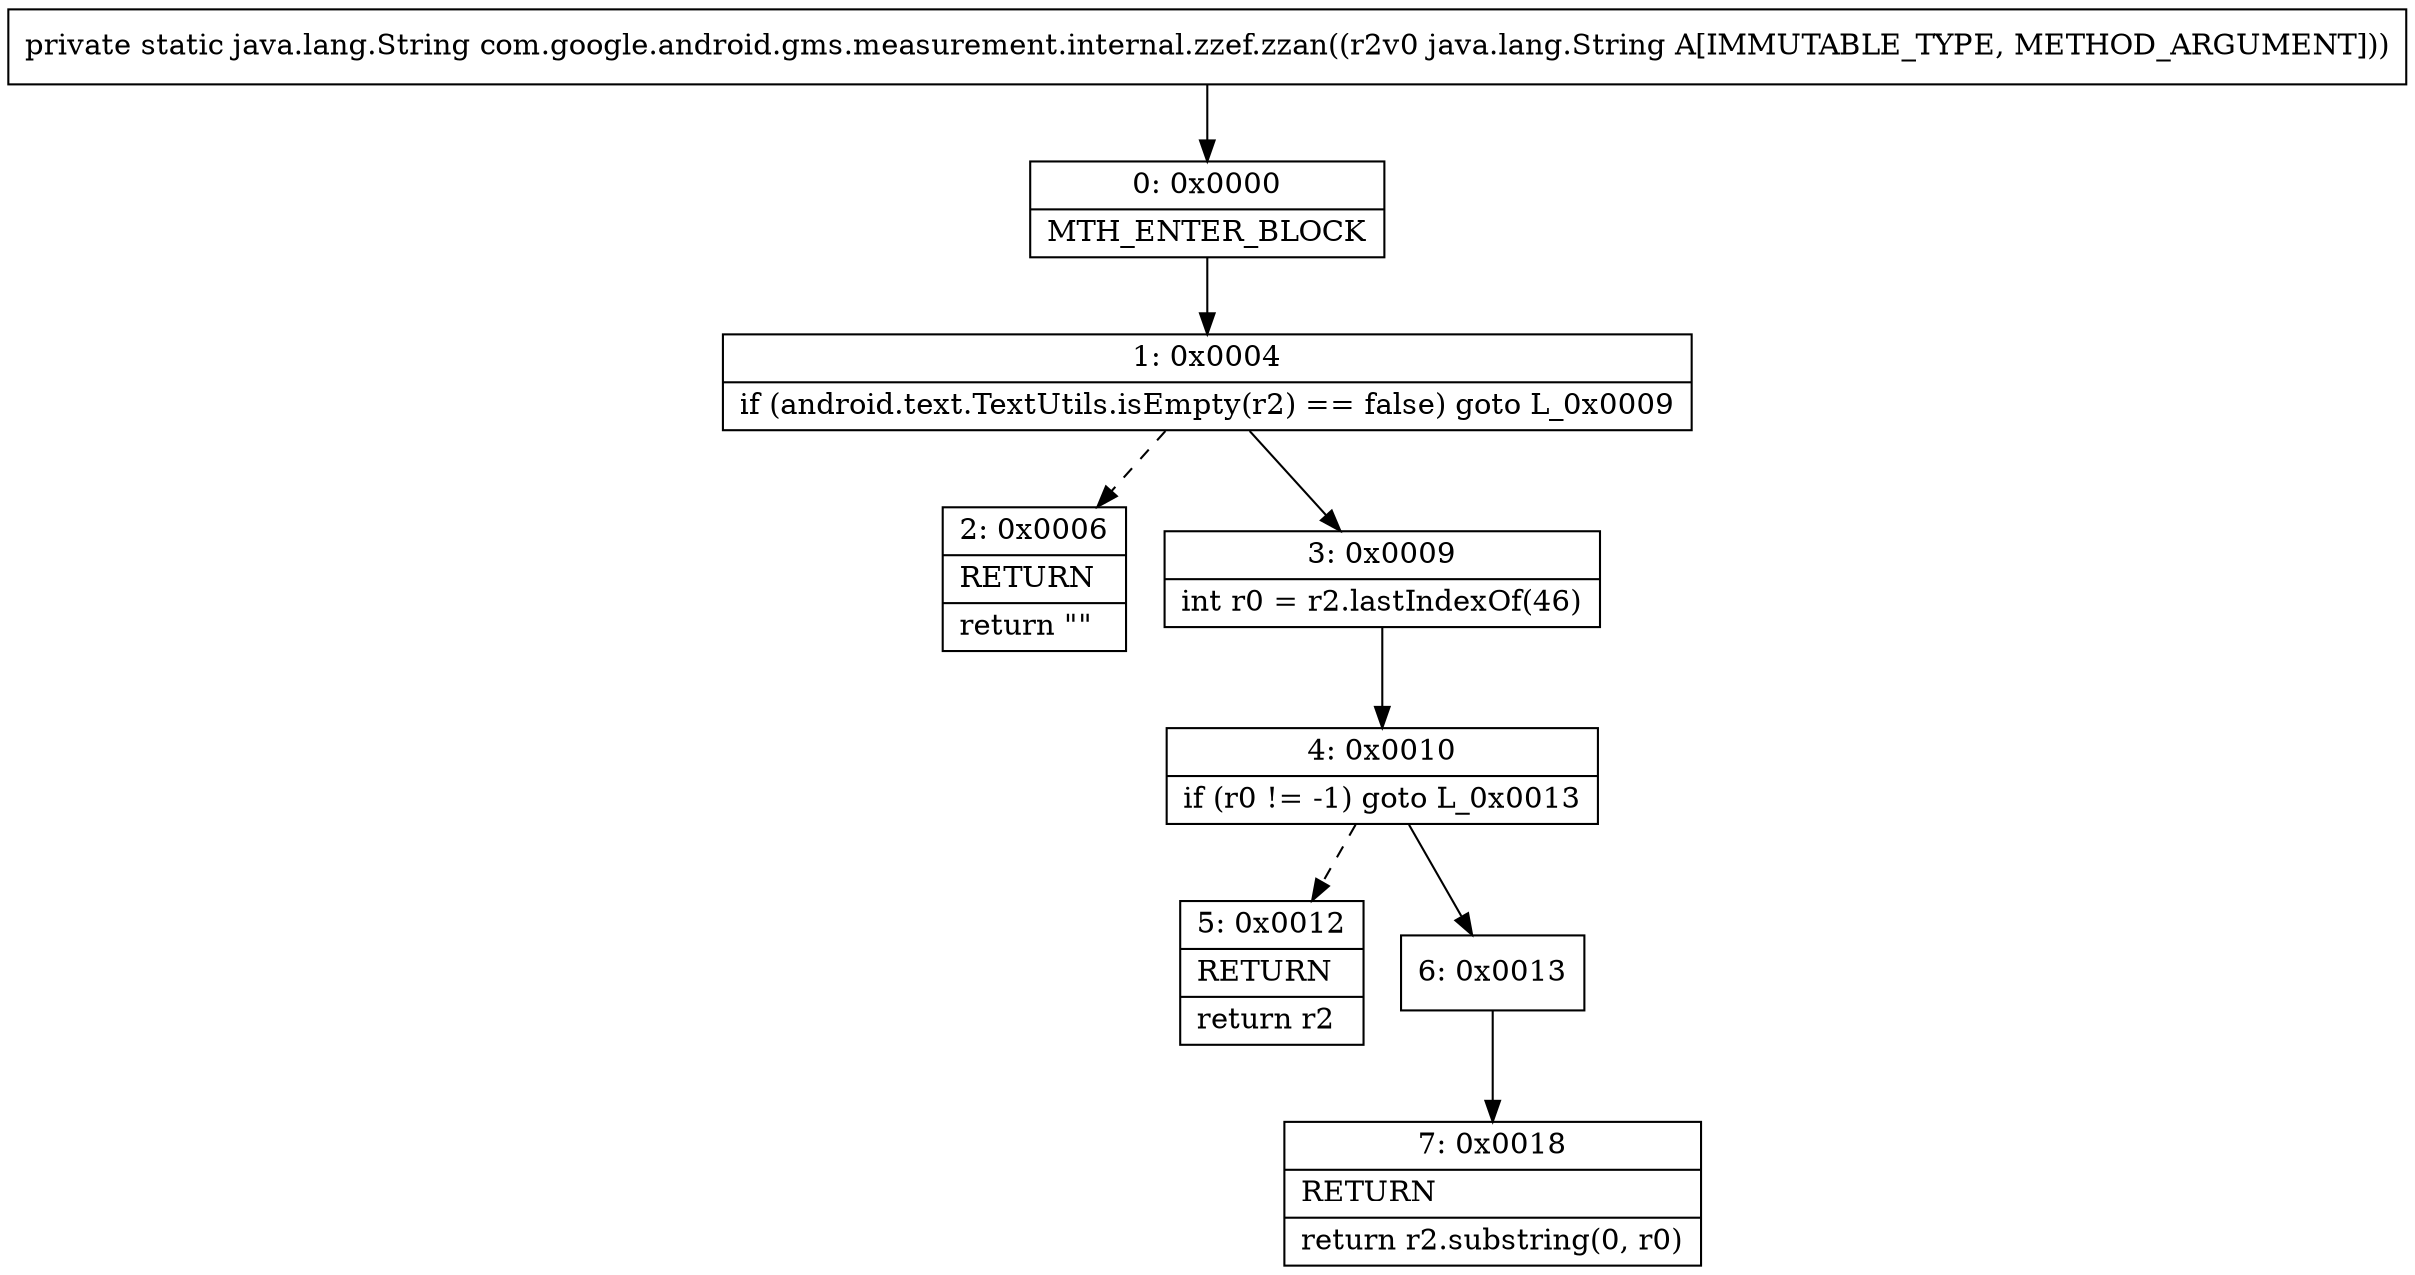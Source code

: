 digraph "CFG forcom.google.android.gms.measurement.internal.zzef.zzan(Ljava\/lang\/String;)Ljava\/lang\/String;" {
Node_0 [shape=record,label="{0\:\ 0x0000|MTH_ENTER_BLOCK\l}"];
Node_1 [shape=record,label="{1\:\ 0x0004|if (android.text.TextUtils.isEmpty(r2) == false) goto L_0x0009\l}"];
Node_2 [shape=record,label="{2\:\ 0x0006|RETURN\l|return \"\"\l}"];
Node_3 [shape=record,label="{3\:\ 0x0009|int r0 = r2.lastIndexOf(46)\l}"];
Node_4 [shape=record,label="{4\:\ 0x0010|if (r0 != \-1) goto L_0x0013\l}"];
Node_5 [shape=record,label="{5\:\ 0x0012|RETURN\l|return r2\l}"];
Node_6 [shape=record,label="{6\:\ 0x0013}"];
Node_7 [shape=record,label="{7\:\ 0x0018|RETURN\l|return r2.substring(0, r0)\l}"];
MethodNode[shape=record,label="{private static java.lang.String com.google.android.gms.measurement.internal.zzef.zzan((r2v0 java.lang.String A[IMMUTABLE_TYPE, METHOD_ARGUMENT])) }"];
MethodNode -> Node_0;
Node_0 -> Node_1;
Node_1 -> Node_2[style=dashed];
Node_1 -> Node_3;
Node_3 -> Node_4;
Node_4 -> Node_5[style=dashed];
Node_4 -> Node_6;
Node_6 -> Node_7;
}

